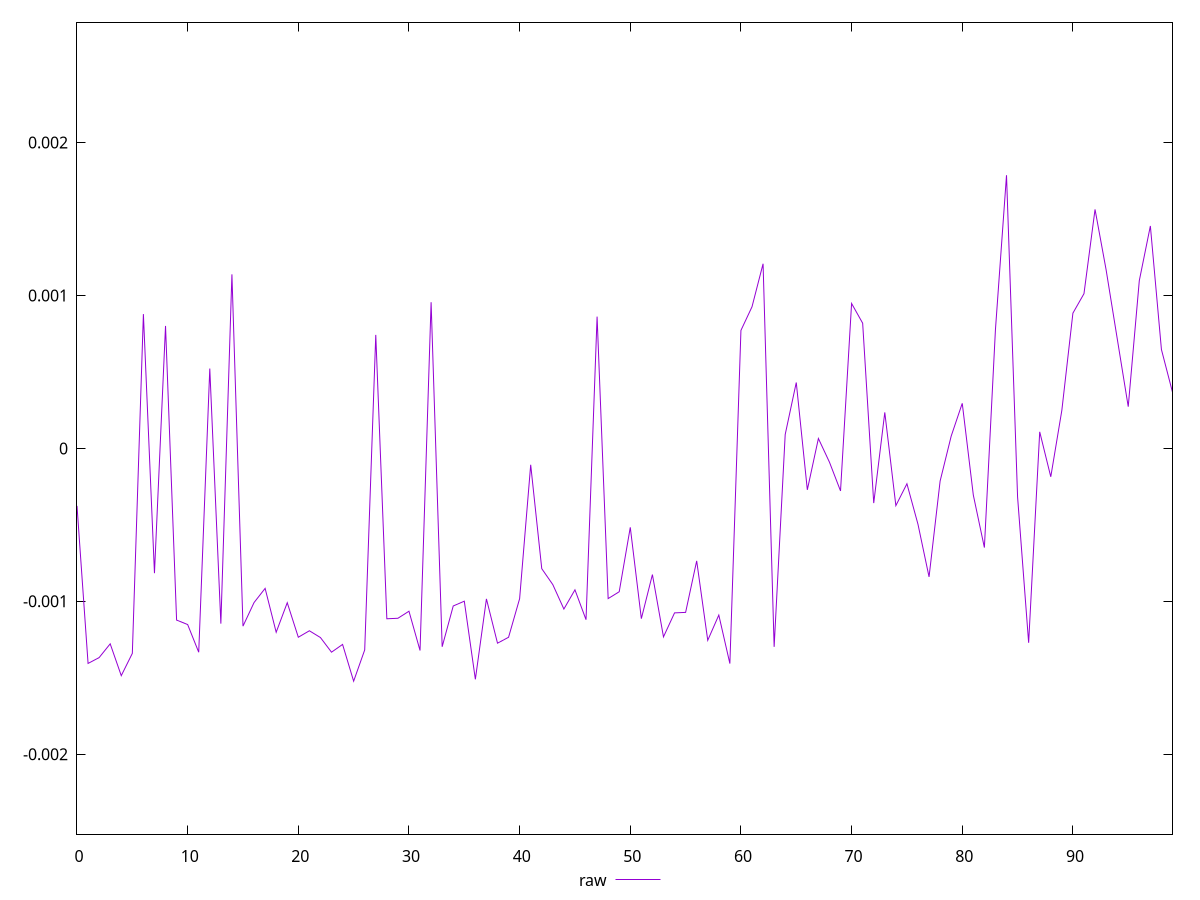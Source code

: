 reset

$raw <<EOF
0 -0.000375837980223017
1 -0.0014059379411248706
2 -0.001367609835636676
3 -0.0012777829302180188
4 -0.0014858167091761653
5 -0.0013401293447077407
6 0.0008782633380743532
7 -0.0008157676249408663
8 0.0008008400369307424
9 -0.0011224905552496916
10 -0.0011516702997826137
11 -0.0013327133589499213
12 0.0005220802440778806
13 -0.001145864073876609
14 0.0011380084289479924
15 -0.0011621618273106725
16 -0.0010079080094721354
17 -0.0009152184112652638
18 -0.0012021033328844077
19 -0.001008921352732666
20 -0.0012346715861434314
21 -0.0011923755203541609
22 -0.0012366843286068484
23 -0.001332357869513403
24 -0.001281639187040634
25 -0.0015219788578124138
26 -0.0013176077447789975
27 0.0007421425755989565
28 -0.0011139052519170544
29 -0.001110640381975208
30 -0.0010645517125666686
31 -0.0013213514151253652
32 0.0009558067887311207
33 -0.0012968304866804886
34 -0.0010302510604911052
35 -0.0009989410218722316
36 -0.0015096992940078623
37 -0.00098391699657637
38 -0.0012734279503322844
39 -0.0012348425115674016
40 -0.0009823856881103765
41 -0.0001072649578474881
42 -0.0007863999266945143
43 -0.0008906314451514796
44 -0.0010502741995446923
45 -0.0009246819031868906
46 -0.0011199164373299896
47 0.000861571865158859
48 -0.0009818991320504373
49 -0.0009371040004812648
50 -0.0005160947204505245
51 -0.001113155567640508
52 -0.0008249757762765431
53 -0.0012323291258990309
54 -0.0010753718939308758
55 -0.0010721946339975162
56 -0.0007353912347180386
57 -0.0012548155765629671
58 -0.0010897718753934491
59 -0.001406797816018978
60 0.0007715342407190746
61 0.0009258418867416164
62 0.0012072835874631462
63 -0.001297504574336122
64 0.00009094479978048257
65 0.000430787277449244
66 -0.00027092954136947664
67 0.00006477997838912689
68 -0.00009010036131909747
69 -0.0002779653693128541
70 0.0009475708391450934
71 0.000818596684517315
72 -0.00035760834710478126
73 0.00023522795280059086
74 -0.0003740823227511951
75 -0.00023127724592575603
76 -0.0004963009765781755
77 -0.000840096073944218
78 -0.0002136548622424149
79 0.0000802763549853848
80 0.00029478548716513965
81 -0.0003050780600588464
82 -0.000648330675731517
83 0.0007772302091250634
84 0.00178601771114888
85 -0.0003172975825382056
86 -0.0012708042465581432
87 0.00010832464435373348
88 -0.00018567089166614744
89 0.00024892394002942254
90 0.0008843819794143622
91 0.0010115429694374906
92 0.0015624520981171901
93 0.0011680172056509155
94 0.0007202082099288361
95 0.0002729348316830728
96 0.0010968868885406137
97 0.0014543544907686258
98 0.000646586600915259
99 0.00036733619474566616
EOF

set key outside below
set xrange [0:99]
set yrange [-0.002521978857812414:0.0027860177111488802]
set trange [-0.002521978857812414:0.0027860177111488802]
set terminal svg size 640, 500 enhanced background rgb 'white'
set output "report_00018_2021-02-10T15-25-16.877Z/meta/pScore-difference/samples/pages+cached+noadtech+nomedia+nocss/raw/values.svg"

plot $raw title "raw" with line

reset
